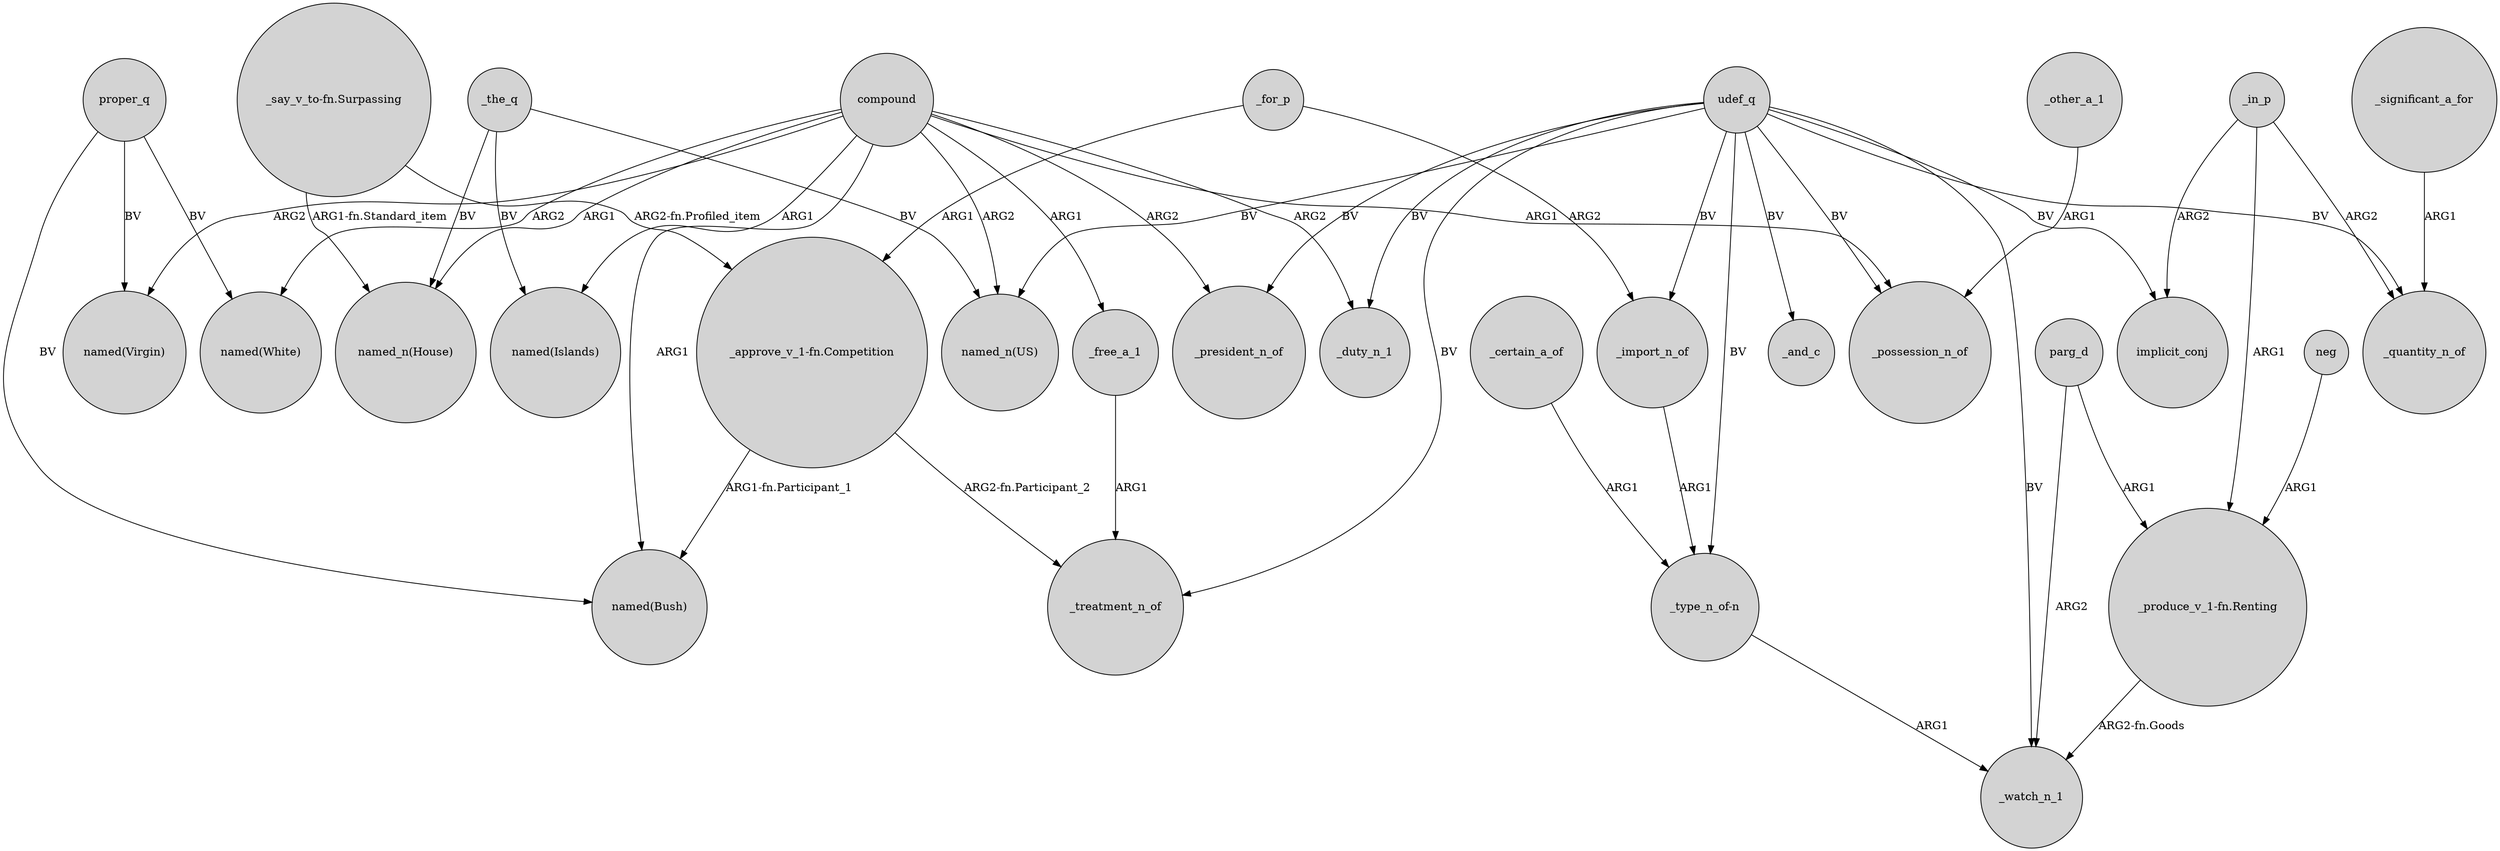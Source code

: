 digraph {
	node [shape=circle style=filled]
	_for_p -> _import_n_of [label=ARG2]
	proper_q -> "named(White)" [label=BV]
	udef_q -> _president_n_of [label=BV]
	_import_n_of -> "_type_n_of-n" [label=ARG1]
	_the_q -> "named_n(US)" [label=BV]
	_in_p -> implicit_conj [label=ARG2]
	udef_q -> _duty_n_1 [label=BV]
	compound -> "named_n(House)" [label=ARG1]
	proper_q -> "named(Bush)" [label=BV]
	parg_d -> "_produce_v_1-fn.Renting" [label=ARG1]
	_in_p -> _quantity_n_of [label=ARG2]
	_significant_a_for -> _quantity_n_of [label=ARG1]
	proper_q -> "named(Virgin)" [label=BV]
	compound -> _duty_n_1 [label=ARG2]
	neg -> "_produce_v_1-fn.Renting" [label=ARG1]
	_other_a_1 -> _possession_n_of [label=ARG1]
	udef_q -> _and_c [label=BV]
	compound -> "named_n(US)" [label=ARG2]
	"_say_v_to-fn.Surpassing" -> "named_n(House)" [label="ARG1-fn.Standard_item"]
	_in_p -> "_produce_v_1-fn.Renting" [label=ARG1]
	_for_p -> "_approve_v_1-fn.Competition" [label=ARG1]
	"_say_v_to-fn.Surpassing" -> "_approve_v_1-fn.Competition" [label="ARG2-fn.Profiled_item"]
	_free_a_1 -> _treatment_n_of [label=ARG1]
	compound -> "named(White)" [label=ARG2]
	_the_q -> "named(Islands)" [label=BV]
	_the_q -> "named_n(House)" [label=BV]
	"_produce_v_1-fn.Renting" -> _watch_n_1 [label="ARG2-fn.Goods"]
	compound -> "named(Virgin)" [label=ARG2]
	udef_q -> implicit_conj [label=BV]
	"_type_n_of-n" -> _watch_n_1 [label=ARG1]
	compound -> _president_n_of [label=ARG2]
	parg_d -> _watch_n_1 [label=ARG2]
	udef_q -> _quantity_n_of [label=BV]
	udef_q -> "_type_n_of-n" [label=BV]
	compound -> _possession_n_of [label=ARG1]
	udef_q -> "named_n(US)" [label=BV]
	_certain_a_of -> "_type_n_of-n" [label=ARG1]
	compound -> "named(Islands)" [label=ARG1]
	udef_q -> _possession_n_of [label=BV]
	"_approve_v_1-fn.Competition" -> _treatment_n_of [label="ARG2-fn.Participant_2"]
	compound -> _free_a_1 [label=ARG1]
	udef_q -> _import_n_of [label=BV]
	compound -> "named(Bush)" [label=ARG1]
	udef_q -> _treatment_n_of [label=BV]
	udef_q -> _watch_n_1 [label=BV]
	"_approve_v_1-fn.Competition" -> "named(Bush)" [label="ARG1-fn.Participant_1"]
}
